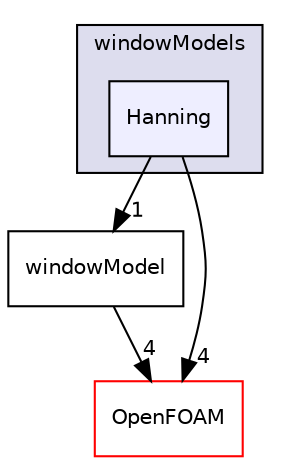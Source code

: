 digraph "src/randomProcesses/windowModels/Hanning" {
  bgcolor=transparent;
  compound=true
  node [ fontsize="10", fontname="Helvetica"];
  edge [ labelfontsize="10", labelfontname="Helvetica"];
  subgraph clusterdir_b8f1823f9c5a8389ffb5d2d4a123a4f8 {
    graph [ bgcolor="#ddddee", pencolor="black", label="windowModels" fontname="Helvetica", fontsize="10", URL="dir_b8f1823f9c5a8389ffb5d2d4a123a4f8.html"]
  dir_fcfcba86b7c0f6dec7f830d65d40a95d [shape=box, label="Hanning", style="filled", fillcolor="#eeeeff", pencolor="black", URL="dir_fcfcba86b7c0f6dec7f830d65d40a95d.html"];
  }
  dir_ae624276149371466c4f58c00ff60b00 [shape=box label="windowModel" URL="dir_ae624276149371466c4f58c00ff60b00.html"];
  dir_c5473ff19b20e6ec4dfe5c310b3778a8 [shape=box label="OpenFOAM" color="red" URL="dir_c5473ff19b20e6ec4dfe5c310b3778a8.html"];
  dir_ae624276149371466c4f58c00ff60b00->dir_c5473ff19b20e6ec4dfe5c310b3778a8 [headlabel="4", labeldistance=1.5 headhref="dir_003392_002151.html"];
  dir_fcfcba86b7c0f6dec7f830d65d40a95d->dir_ae624276149371466c4f58c00ff60b00 [headlabel="1", labeldistance=1.5 headhref="dir_003391_003392.html"];
  dir_fcfcba86b7c0f6dec7f830d65d40a95d->dir_c5473ff19b20e6ec4dfe5c310b3778a8 [headlabel="4", labeldistance=1.5 headhref="dir_003391_002151.html"];
}
